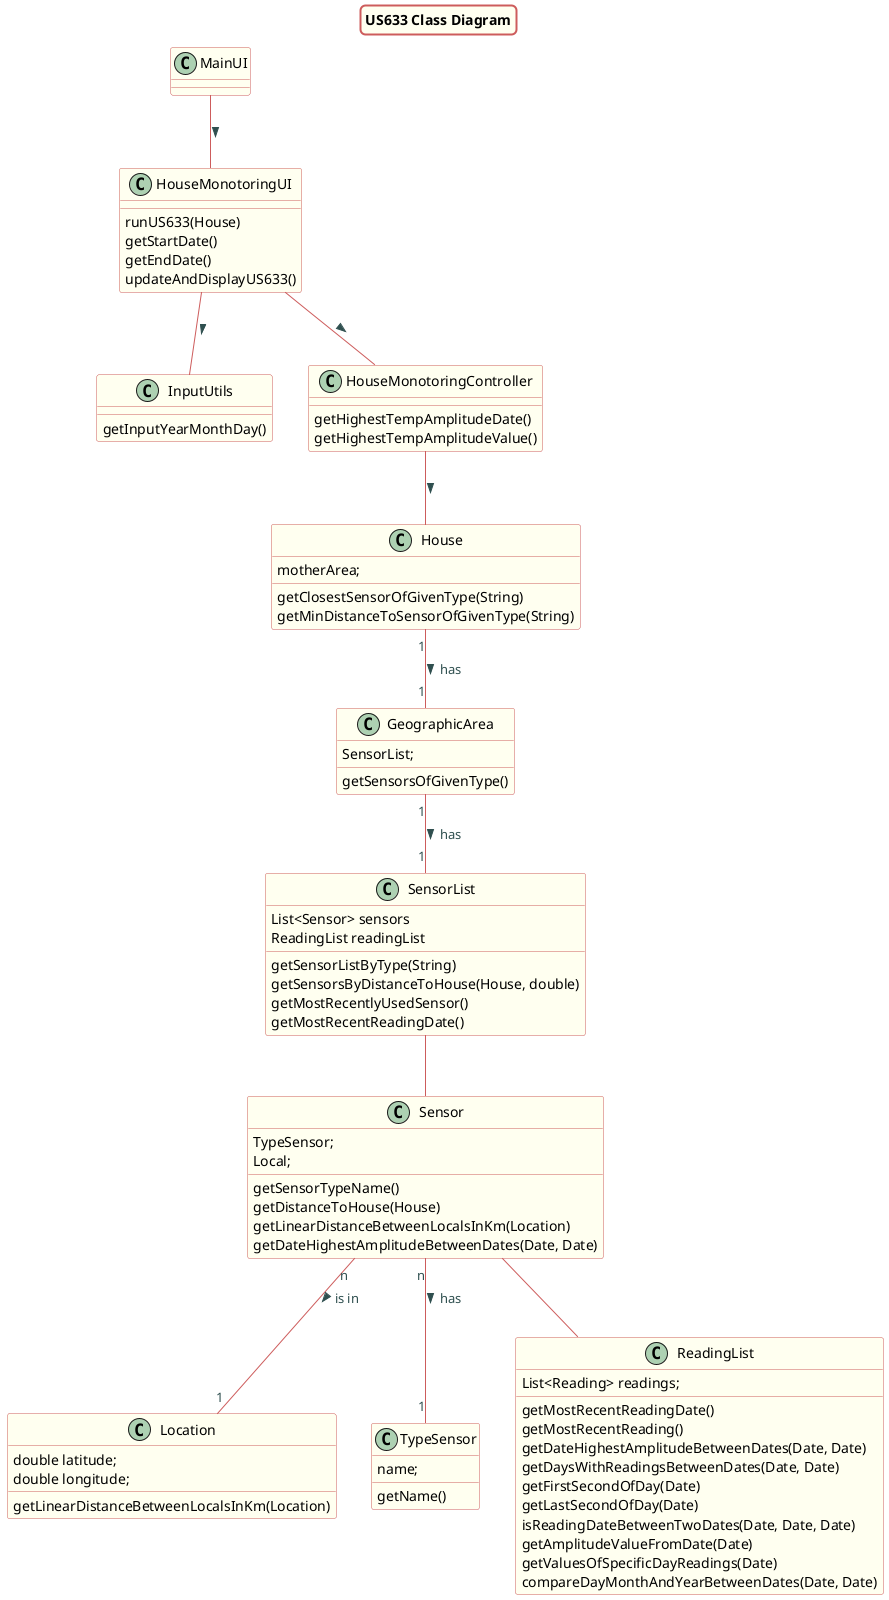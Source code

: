 @startuml
title US633 Class Diagram

skinparam titleBorderRoundCorner 10
skinparam titleBorderThickness 2
skinparam titleBorderColor indianred
skinparam titleBackgroundColor ivory
skinparam FontName verdana

skinparam class {
 	BorderColor indianred
 	BackgroundColor indianred
 	BackgroundColor ivory
    roundcorner 10
    ArrowFontName Verdana
    ArrowColor indianred
    ArrowFontColor darkslategrey
 }

class House
MainUI -- HouseMonotoringUI : >
HouseMonotoringUI -- InputUtils : >
HouseMonotoringUI -- HouseMonotoringController : >
HouseMonotoringController -- House : >
House "1" -- "1" GeographicArea : has >
GeographicArea "1" -- "1" SensorList : has >
SensorList -- Sensor
Sensor "n" -- "1" Location: is in >
Sensor "n" -- "1" TypeSensor: has >
Sensor -- ReadingList

class HouseMonotoringUI {
runUS633(House)
getStartDate()
getEndDate()
updateAndDisplayUS633()
}

class InputUtils{
getInputYearMonthDay()
}

class HouseMonotoringController {
getHighestTempAmplitudeDate()
getHighestTempAmplitudeValue()
}

class House{
motherArea;

getClosestSensorOfGivenType(String)
getMinDistanceToSensorOfGivenType(String)
}

class GeographicArea{
SensorList;

getSensorsOfGivenType()
}

class SensorList{
List<Sensor> sensors
ReadingList readingList

getSensorListByType(String)
getSensorsByDistanceToHouse(House, double)
getMostRecentlyUsedSensor()
getMostRecentReadingDate()
}

class Sensor{
TypeSensor;
Local;

getSensorTypeName()
getDistanceToHouse(House)
getLinearDistanceBetweenLocalsInKm(Location)
getDateHighestAmplitudeBetweenDates(Date, Date)
}

class TypeSensor{
name;

getName()
}



class Location{
double latitude;
double longitude;

getLinearDistanceBetweenLocalsInKm(Location)
}

class ReadingList{
List<Reading> readings;

getMostRecentReadingDate()
getMostRecentReading()
getDateHighestAmplitudeBetweenDates(Date, Date)
getDaysWithReadingsBetweenDates(Date, Date)
getFirstSecondOfDay(Date)
getLastSecondOfDay(Date)
isReadingDateBetweenTwoDates(Date, Date, Date)
getAmplitudeValueFromDate(Date)
getValuesOfSpecificDayReadings(Date)
compareDayMonthAndYearBetweenDates(Date, Date)


}

@enduml